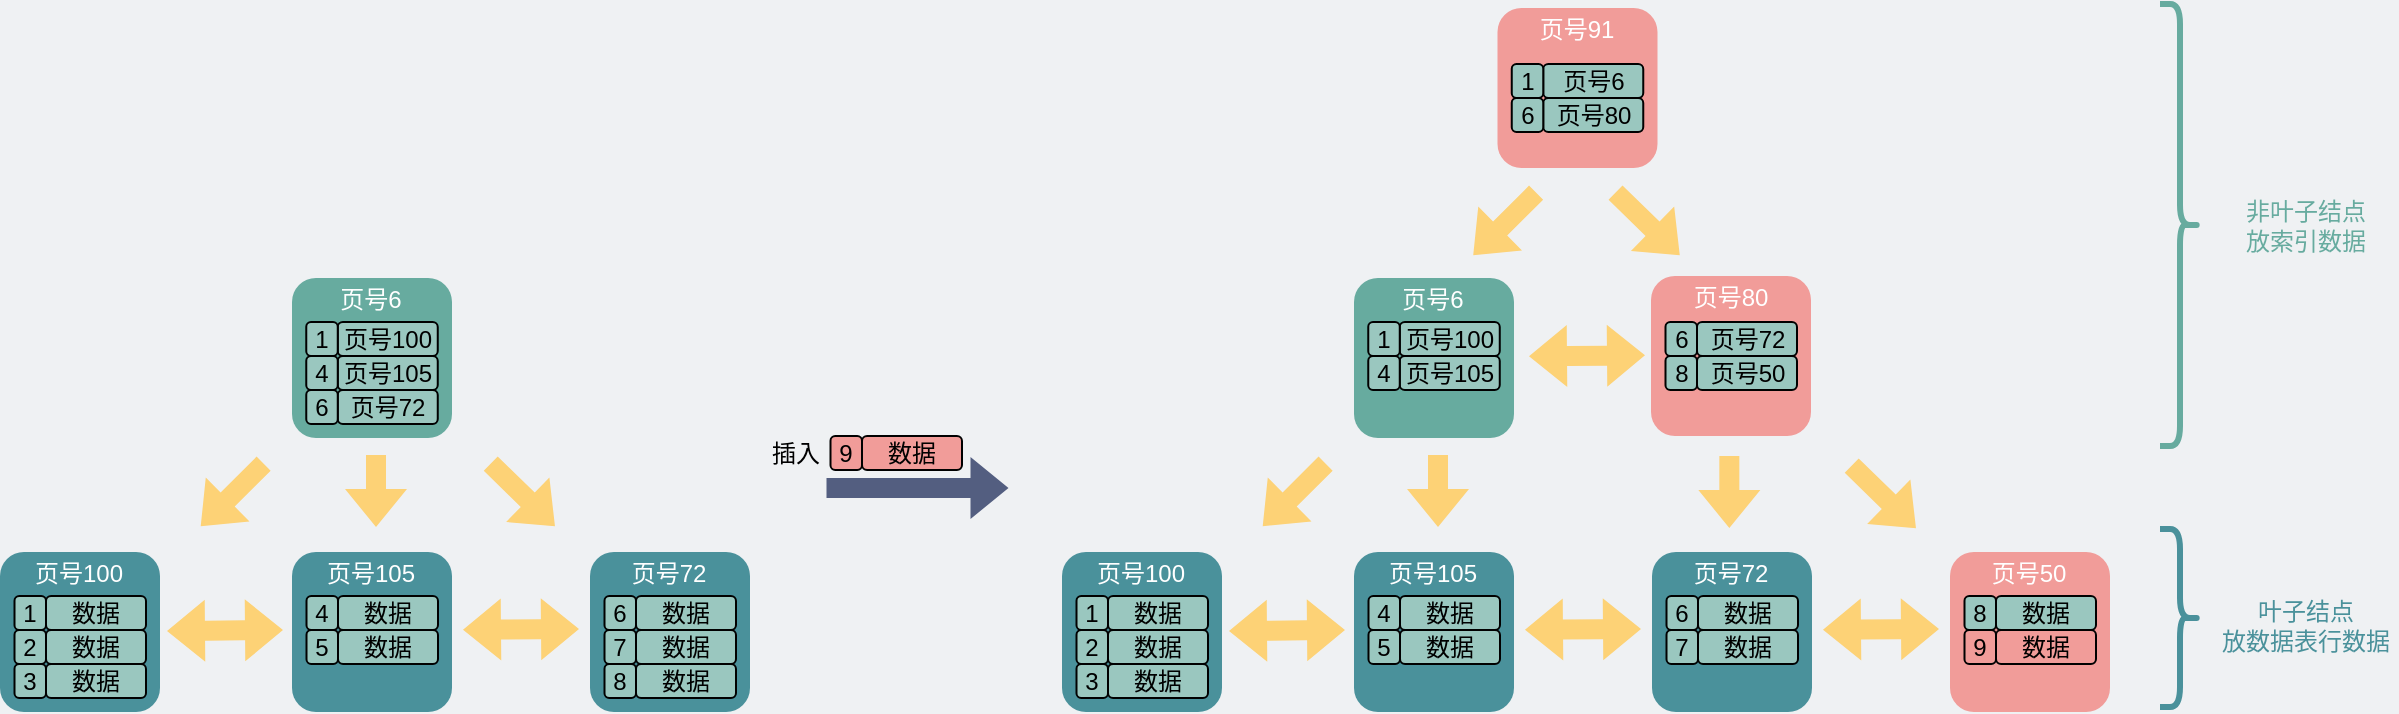 <mxfile version="17.2.4" type="github"><diagram id="3228e29e-7158-1315-38df-8450db1d8a1d" name="Page-1"><mxGraphModel dx="2274" dy="163" grid="0" gridSize="10" guides="1" tooltips="1" connect="1" arrows="1" fold="1" page="1" pageScale="1" pageWidth="420" pageHeight="420" background="#EFF1F3" math="0" shadow="0"><root><mxCell id="0"/><mxCell id="1" parent="0"/><mxCell id="GaA7F-3ZN9o3i6LmKS-X-217" value="" style="shape=curlyBracket;whiteSpace=wrap;html=1;rounded=1;flipH=1;fontColor=#000000;fillColor=none;fontSize=5;strokeWidth=3;strokeColor=#4A919B;" parent="1" vertex="1"><mxGeometry x="695" y="1135.5" width="20" height="89" as="geometry"/></mxCell><mxCell id="GaA7F-3ZN9o3i6LmKS-X-218" value="叶子结点&lt;br&gt;放数据表行数据" style="text;html=1;strokeColor=none;fillColor=none;align=center;verticalAlign=middle;whiteSpace=wrap;rounded=0;fontColor=#4A919B;" parent="1" vertex="1"><mxGeometry x="721.5" y="1162" width="92" height="44" as="geometry"/></mxCell><mxCell id="GaA7F-3ZN9o3i6LmKS-X-219" value="" style="shape=curlyBracket;whiteSpace=wrap;html=1;rounded=1;flipH=1;fontColor=#000000;fillColor=none;fontSize=5;strokeWidth=3;strokeColor=#67AB9F;" parent="1" vertex="1"><mxGeometry x="695" y="873" width="20" height="221" as="geometry"/></mxCell><mxCell id="GaA7F-3ZN9o3i6LmKS-X-220" value="&lt;span style=&quot;color: rgb(103 , 171 , 159)&quot;&gt;非叶子结点&lt;/span&gt;&lt;br style=&quot;color: rgb(103 , 171 , 159)&quot;&gt;&lt;span style=&quot;color: rgb(103 , 171 , 159)&quot;&gt;放索引数据&lt;/span&gt;" style="text;html=1;strokeColor=none;fillColor=none;align=center;verticalAlign=middle;whiteSpace=wrap;rounded=0;fontColor=#4A919B;" parent="1" vertex="1"><mxGeometry x="721.5" y="961.5" width="92" height="44" as="geometry"/></mxCell><mxCell id="GaA7F-3ZN9o3i6LmKS-X-223" value="" style="shape=flexArrow;endArrow=classic;startArrow=none;html=1;rounded=0;fontSize=16;fontColor=#000000;strokeColor=none;fillColor=#535E80;startFill=0;" parent="1" edge="1"><mxGeometry width="100" height="100" relative="1" as="geometry"><mxPoint x="27.75" y="1115" as="sourcePoint"/><mxPoint x="119.75" y="1115" as="targetPoint"/></mxGeometry></mxCell><mxCell id="GaA7F-3ZN9o3i6LmKS-X-224" value="数据" style="rounded=1;whiteSpace=wrap;html=1;fillColor=#F19C99;strokeColor=default;fontColor=#000000;align=center;" parent="1" vertex="1"><mxGeometry x="46" y="1089" width="50" height="17" as="geometry"/></mxCell><mxCell id="GaA7F-3ZN9o3i6LmKS-X-225" value="&lt;font&gt;9&lt;/font&gt;" style="rounded=1;whiteSpace=wrap;html=1;fillColor=#F19C99;strokeColor=default;fontColor=#000000;" parent="1" vertex="1"><mxGeometry x="30.25" y="1089" width="15.75" height="17" as="geometry"/></mxCell><mxCell id="GaA7F-3ZN9o3i6LmKS-X-226" value="插入" style="text;html=1;strokeColor=none;fillColor=none;align=center;verticalAlign=middle;whiteSpace=wrap;rounded=0;" parent="1" vertex="1"><mxGeometry x="-4" y="1089" width="34.25" height="17" as="geometry"/></mxCell><mxCell id="GaA7F-3ZN9o3i6LmKS-X-237" value="" style="shape=flexArrow;endArrow=classic;startArrow=classic;html=1;rounded=0;fontSize=16;fontColor=#000000;strokeColor=none;fillColor=#FDD276;" parent="1" edge="1"><mxGeometry width="100" height="100" relative="1" as="geometry"><mxPoint x="-302" y="1186.5" as="sourcePoint"/><mxPoint x="-243" y="1186" as="targetPoint"/></mxGeometry></mxCell><mxCell id="GaA7F-3ZN9o3i6LmKS-X-238" value="&lt;font color=&quot;#ffffff&quot;&gt;&lt;span style=&quot;font-size: 16px&quot;&gt;&lt;br&gt;&lt;/span&gt;&lt;/font&gt;" style="whiteSpace=wrap;html=1;aspect=fixed;rounded=1;strokeColor=none;fillColor=#4A919B;" parent="1" vertex="1"><mxGeometry x="-385" y="1147" width="80" height="80" as="geometry"/></mxCell><mxCell id="GaA7F-3ZN9o3i6LmKS-X-239" value="数据" style="rounded=1;whiteSpace=wrap;html=1;fillColor=#9AC7BF;strokeColor=default;fontColor=#000000;align=center;" parent="1" vertex="1"><mxGeometry x="-362" y="1169" width="50" height="17" as="geometry"/></mxCell><mxCell id="GaA7F-3ZN9o3i6LmKS-X-240" value="&lt;font color=&quot;#ffffff&quot;&gt;页号100&lt;/font&gt;" style="text;html=1;strokeColor=none;fillColor=none;align=center;verticalAlign=middle;whiteSpace=wrap;rounded=0;dashed=1;fontColor=#535E80;" parent="1" vertex="1"><mxGeometry x="-373" y="1147" width="55" height="22" as="geometry"/></mxCell><mxCell id="GaA7F-3ZN9o3i6LmKS-X-241" value="" style="shape=flexArrow;endArrow=classic;html=1;rounded=0;fontColor=#FFFFFF;strokeColor=none;fillColor=#FDD276;" parent="1" edge="1"><mxGeometry width="50" height="50" relative="1" as="geometry"><mxPoint x="-252.85" y="1102.5" as="sourcePoint"/><mxPoint x="-285" y="1134.5" as="targetPoint"/></mxGeometry></mxCell><mxCell id="GaA7F-3ZN9o3i6LmKS-X-242" value="" style="shape=flexArrow;endArrow=classic;html=1;rounded=0;fontColor=#FFFFFF;strokeColor=none;fillColor=#FDD276;" parent="1" edge="1"><mxGeometry width="50" height="50" relative="1" as="geometry"><mxPoint x="-140" y="1102.5" as="sourcePoint"/><mxPoint x="-107.15" y="1134.5" as="targetPoint"/></mxGeometry></mxCell><mxCell id="GaA7F-3ZN9o3i6LmKS-X-243" value="&lt;font&gt;1&lt;/font&gt;" style="rounded=1;whiteSpace=wrap;html=1;fillColor=#9AC7BF;strokeColor=default;fontColor=#000000;" parent="1" vertex="1"><mxGeometry x="-377.75" y="1169" width="15.75" height="17" as="geometry"/></mxCell><mxCell id="GaA7F-3ZN9o3i6LmKS-X-244" value="数据" style="rounded=1;whiteSpace=wrap;html=1;fillColor=#9AC7BF;strokeColor=default;fontColor=#000000;align=center;" parent="1" vertex="1"><mxGeometry x="-362" y="1186" width="50" height="17" as="geometry"/></mxCell><mxCell id="GaA7F-3ZN9o3i6LmKS-X-245" value="&lt;font&gt;2&lt;/font&gt;" style="rounded=1;whiteSpace=wrap;html=1;fillColor=#9AC7BF;strokeColor=default;fontColor=#000000;" parent="1" vertex="1"><mxGeometry x="-377.75" y="1186" width="15.75" height="17" as="geometry"/></mxCell><mxCell id="GaA7F-3ZN9o3i6LmKS-X-246" value="数据" style="rounded=1;whiteSpace=wrap;html=1;fillColor=#9AC7BF;strokeColor=default;fontColor=#000000;align=center;" parent="1" vertex="1"><mxGeometry x="-362" y="1203" width="50" height="17" as="geometry"/></mxCell><mxCell id="GaA7F-3ZN9o3i6LmKS-X-247" value="&lt;font&gt;3&lt;/font&gt;" style="rounded=1;whiteSpace=wrap;html=1;fillColor=#9AC7BF;strokeColor=default;fontColor=#000000;" parent="1" vertex="1"><mxGeometry x="-377.75" y="1203" width="15.75" height="17" as="geometry"/></mxCell><mxCell id="GaA7F-3ZN9o3i6LmKS-X-248" value="&lt;font color=&quot;#ffffff&quot;&gt;&lt;span style=&quot;font-size: 16px&quot;&gt;&lt;br&gt;&lt;/span&gt;&lt;/font&gt;" style="whiteSpace=wrap;html=1;aspect=fixed;rounded=1;strokeColor=none;fillColor=#4A919B;" parent="1" vertex="1"><mxGeometry x="-239" y="1147" width="80" height="80" as="geometry"/></mxCell><mxCell id="GaA7F-3ZN9o3i6LmKS-X-249" value="数据" style="rounded=1;whiteSpace=wrap;html=1;fillColor=#9AC7BF;strokeColor=default;fontColor=#000000;align=center;" parent="1" vertex="1"><mxGeometry x="-216" y="1169" width="50" height="17" as="geometry"/></mxCell><mxCell id="GaA7F-3ZN9o3i6LmKS-X-250" value="&lt;font color=&quot;#ffffff&quot;&gt;页号105&lt;/font&gt;" style="text;html=1;strokeColor=none;fillColor=none;align=center;verticalAlign=middle;whiteSpace=wrap;rounded=0;dashed=1;fontColor=#535E80;" parent="1" vertex="1"><mxGeometry x="-227" y="1147" width="55" height="22" as="geometry"/></mxCell><mxCell id="GaA7F-3ZN9o3i6LmKS-X-251" value="&lt;font&gt;4&lt;/font&gt;" style="rounded=1;whiteSpace=wrap;html=1;fillColor=#9AC7BF;strokeColor=default;fontColor=#000000;" parent="1" vertex="1"><mxGeometry x="-231.75" y="1169" width="15.75" height="17" as="geometry"/></mxCell><mxCell id="GaA7F-3ZN9o3i6LmKS-X-252" value="数据" style="rounded=1;whiteSpace=wrap;html=1;fillColor=#9AC7BF;strokeColor=default;fontColor=#000000;align=center;" parent="1" vertex="1"><mxGeometry x="-216" y="1186" width="50" height="17" as="geometry"/></mxCell><mxCell id="GaA7F-3ZN9o3i6LmKS-X-253" value="&lt;font&gt;5&lt;/font&gt;" style="rounded=1;whiteSpace=wrap;html=1;fillColor=#9AC7BF;strokeColor=default;fontColor=#000000;" parent="1" vertex="1"><mxGeometry x="-231.75" y="1186" width="15.75" height="17" as="geometry"/></mxCell><mxCell id="GaA7F-3ZN9o3i6LmKS-X-254" value="&lt;font color=&quot;#ffffff&quot;&gt;&lt;span style=&quot;font-size: 16px&quot;&gt;&lt;br&gt;&lt;/span&gt;&lt;/font&gt;" style="whiteSpace=wrap;html=1;aspect=fixed;rounded=1;strokeColor=none;fillColor=#67AB9F;" parent="1" vertex="1"><mxGeometry x="-239" y="1010" width="80" height="80" as="geometry"/></mxCell><mxCell id="GaA7F-3ZN9o3i6LmKS-X-255" value="页号100" style="rounded=1;whiteSpace=wrap;html=1;fillColor=#9AC7BF;strokeColor=default;fontColor=#000000;align=center;" parent="1" vertex="1"><mxGeometry x="-216.12" y="1032" width="50" height="17" as="geometry"/></mxCell><mxCell id="GaA7F-3ZN9o3i6LmKS-X-256" value="&lt;font color=&quot;#ffffff&quot;&gt;页号6&lt;/font&gt;" style="text;html=1;strokeColor=none;fillColor=none;align=center;verticalAlign=middle;whiteSpace=wrap;rounded=0;dashed=1;fontColor=#535E80;" parent="1" vertex="1"><mxGeometry x="-227" y="1010" width="55" height="22" as="geometry"/></mxCell><mxCell id="GaA7F-3ZN9o3i6LmKS-X-257" value="&lt;font&gt;1&lt;/font&gt;" style="rounded=1;whiteSpace=wrap;html=1;fillColor=#9AC7BF;strokeColor=default;fontColor=#000000;" parent="1" vertex="1"><mxGeometry x="-231.87" y="1032" width="15.75" height="17" as="geometry"/></mxCell><mxCell id="GaA7F-3ZN9o3i6LmKS-X-258" value="页号105" style="rounded=1;whiteSpace=wrap;html=1;fillColor=#9AC7BF;strokeColor=default;fontColor=#000000;align=center;" parent="1" vertex="1"><mxGeometry x="-216.12" y="1049" width="50" height="17" as="geometry"/></mxCell><mxCell id="GaA7F-3ZN9o3i6LmKS-X-259" value="&lt;font&gt;4&lt;/font&gt;" style="rounded=1;whiteSpace=wrap;html=1;fillColor=#9AC7BF;strokeColor=default;fontColor=#000000;" parent="1" vertex="1"><mxGeometry x="-231.87" y="1049" width="15.75" height="17" as="geometry"/></mxCell><mxCell id="GaA7F-3ZN9o3i6LmKS-X-260" value="&lt;font color=&quot;#ffffff&quot;&gt;&lt;span style=&quot;font-size: 16px&quot;&gt;&lt;br&gt;&lt;/span&gt;&lt;/font&gt;" style="whiteSpace=wrap;html=1;aspect=fixed;rounded=1;strokeColor=none;fillColor=#4A919B;" parent="1" vertex="1"><mxGeometry x="-90" y="1147" width="80" height="80" as="geometry"/></mxCell><mxCell id="GaA7F-3ZN9o3i6LmKS-X-261" value="数据" style="rounded=1;whiteSpace=wrap;html=1;fillColor=#9AC7BF;strokeColor=default;fontColor=#000000;align=center;" parent="1" vertex="1"><mxGeometry x="-67" y="1169" width="50" height="17" as="geometry"/></mxCell><mxCell id="GaA7F-3ZN9o3i6LmKS-X-262" value="&lt;font color=&quot;#ffffff&quot;&gt;页号72&lt;/font&gt;" style="text;html=1;strokeColor=none;fillColor=none;align=center;verticalAlign=middle;whiteSpace=wrap;rounded=0;dashed=1;fontColor=#535E80;" parent="1" vertex="1"><mxGeometry x="-78" y="1147" width="55" height="22" as="geometry"/></mxCell><mxCell id="GaA7F-3ZN9o3i6LmKS-X-263" value="&lt;font&gt;6&lt;/font&gt;" style="rounded=1;whiteSpace=wrap;html=1;fillColor=#9AC7BF;strokeColor=default;fontColor=#000000;" parent="1" vertex="1"><mxGeometry x="-82.75" y="1169" width="15.75" height="17" as="geometry"/></mxCell><mxCell id="GaA7F-3ZN9o3i6LmKS-X-264" value="数据" style="rounded=1;whiteSpace=wrap;html=1;fillColor=#9AC7BF;strokeColor=default;fontColor=#000000;align=center;" parent="1" vertex="1"><mxGeometry x="-67" y="1186" width="50" height="17" as="geometry"/></mxCell><mxCell id="GaA7F-3ZN9o3i6LmKS-X-265" value="&lt;font&gt;7&lt;/font&gt;" style="rounded=1;whiteSpace=wrap;html=1;fillColor=#9AC7BF;strokeColor=default;fontColor=#000000;" parent="1" vertex="1"><mxGeometry x="-82.75" y="1186" width="15.75" height="17" as="geometry"/></mxCell><mxCell id="GaA7F-3ZN9o3i6LmKS-X-266" value="" style="shape=flexArrow;endArrow=classic;startArrow=classic;html=1;rounded=0;fontSize=16;fontColor=#000000;strokeColor=none;fillColor=#FDD276;" parent="1" edge="1"><mxGeometry width="100" height="100" relative="1" as="geometry"><mxPoint x="-154" y="1185.94" as="sourcePoint"/><mxPoint x="-95" y="1185.44" as="targetPoint"/></mxGeometry></mxCell><mxCell id="GaA7F-3ZN9o3i6LmKS-X-267" value="页号72" style="rounded=1;whiteSpace=wrap;html=1;fillColor=#9AC7BF;strokeColor=default;fontColor=#000000;align=center;" parent="1" vertex="1"><mxGeometry x="-216.12" y="1066" width="50" height="17" as="geometry"/></mxCell><mxCell id="GaA7F-3ZN9o3i6LmKS-X-268" value="&lt;font&gt;6&lt;/font&gt;" style="rounded=1;whiteSpace=wrap;html=1;fillColor=#9AC7BF;strokeColor=default;fontColor=#000000;" parent="1" vertex="1"><mxGeometry x="-231.87" y="1066" width="15.75" height="17" as="geometry"/></mxCell><mxCell id="GaA7F-3ZN9o3i6LmKS-X-269" value="" style="shape=flexArrow;endArrow=classic;html=1;rounded=0;fontColor=#FFFFFF;strokeColor=none;fillColor=#FDD276;" parent="1" edge="1"><mxGeometry width="50" height="50" relative="1" as="geometry"><mxPoint x="-197" y="1098" as="sourcePoint"/><mxPoint x="-197" y="1135" as="targetPoint"/></mxGeometry></mxCell><mxCell id="GaA7F-3ZN9o3i6LmKS-X-270" value="数据" style="rounded=1;whiteSpace=wrap;html=1;fillColor=#9AC7BF;strokeColor=default;fontColor=#000000;align=center;" parent="1" vertex="1"><mxGeometry x="-67" y="1203" width="50" height="17" as="geometry"/></mxCell><mxCell id="GaA7F-3ZN9o3i6LmKS-X-271" value="&lt;font&gt;8&lt;/font&gt;" style="rounded=1;whiteSpace=wrap;html=1;fillColor=#9AC7BF;strokeColor=default;fontColor=#000000;" parent="1" vertex="1"><mxGeometry x="-82.75" y="1203" width="15.75" height="17" as="geometry"/></mxCell><mxCell id="GaA7F-3ZN9o3i6LmKS-X-272" value="" style="shape=flexArrow;endArrow=classic;startArrow=classic;html=1;rounded=0;fontSize=16;fontColor=#000000;strokeColor=none;fillColor=#FDD276;" parent="1" edge="1"><mxGeometry width="100" height="100" relative="1" as="geometry"><mxPoint x="229" y="1186.5" as="sourcePoint"/><mxPoint x="288" y="1186" as="targetPoint"/></mxGeometry></mxCell><mxCell id="GaA7F-3ZN9o3i6LmKS-X-273" value="&lt;font color=&quot;#ffffff&quot;&gt;&lt;span style=&quot;font-size: 16px&quot;&gt;&lt;br&gt;&lt;/span&gt;&lt;/font&gt;" style="whiteSpace=wrap;html=1;aspect=fixed;rounded=1;strokeColor=none;fillColor=#4A919B;" parent="1" vertex="1"><mxGeometry x="146" y="1147" width="80" height="80" as="geometry"/></mxCell><mxCell id="GaA7F-3ZN9o3i6LmKS-X-274" value="数据" style="rounded=1;whiteSpace=wrap;html=1;fillColor=#9AC7BF;strokeColor=default;fontColor=#000000;align=center;" parent="1" vertex="1"><mxGeometry x="169" y="1169" width="50" height="17" as="geometry"/></mxCell><mxCell id="GaA7F-3ZN9o3i6LmKS-X-275" value="&lt;font color=&quot;#ffffff&quot;&gt;页号100&lt;/font&gt;" style="text;html=1;strokeColor=none;fillColor=none;align=center;verticalAlign=middle;whiteSpace=wrap;rounded=0;dashed=1;fontColor=#535E80;" parent="1" vertex="1"><mxGeometry x="158" y="1147" width="55" height="22" as="geometry"/></mxCell><mxCell id="GaA7F-3ZN9o3i6LmKS-X-276" value="" style="shape=flexArrow;endArrow=classic;html=1;rounded=0;fontColor=#FFFFFF;strokeColor=none;fillColor=#FDD276;" parent="1" edge="1"><mxGeometry width="50" height="50" relative="1" as="geometry"><mxPoint x="278.15" y="1102.5" as="sourcePoint"/><mxPoint x="246" y="1134.5" as="targetPoint"/></mxGeometry></mxCell><mxCell id="GaA7F-3ZN9o3i6LmKS-X-277" value="" style="shape=flexArrow;endArrow=classic;html=1;rounded=0;fontColor=#FFFFFF;strokeColor=none;fillColor=#FDD276;" parent="1" edge="1"><mxGeometry width="50" height="50" relative="1" as="geometry"><mxPoint x="540.5" y="1103.5" as="sourcePoint"/><mxPoint x="573.35" y="1135.5" as="targetPoint"/></mxGeometry></mxCell><mxCell id="GaA7F-3ZN9o3i6LmKS-X-278" value="&lt;font&gt;1&lt;/font&gt;" style="rounded=1;whiteSpace=wrap;html=1;fillColor=#9AC7BF;strokeColor=default;fontColor=#000000;" parent="1" vertex="1"><mxGeometry x="153.25" y="1169" width="15.75" height="17" as="geometry"/></mxCell><mxCell id="GaA7F-3ZN9o3i6LmKS-X-279" value="数据" style="rounded=1;whiteSpace=wrap;html=1;fillColor=#9AC7BF;strokeColor=default;fontColor=#000000;align=center;" parent="1" vertex="1"><mxGeometry x="169" y="1186" width="50" height="17" as="geometry"/></mxCell><mxCell id="GaA7F-3ZN9o3i6LmKS-X-280" value="&lt;font&gt;2&lt;/font&gt;" style="rounded=1;whiteSpace=wrap;html=1;fillColor=#9AC7BF;strokeColor=default;fontColor=#000000;" parent="1" vertex="1"><mxGeometry x="153.25" y="1186" width="15.75" height="17" as="geometry"/></mxCell><mxCell id="GaA7F-3ZN9o3i6LmKS-X-281" value="数据" style="rounded=1;whiteSpace=wrap;html=1;fillColor=#9AC7BF;strokeColor=default;fontColor=#000000;align=center;" parent="1" vertex="1"><mxGeometry x="169" y="1203" width="50" height="17" as="geometry"/></mxCell><mxCell id="GaA7F-3ZN9o3i6LmKS-X-282" value="&lt;font&gt;3&lt;/font&gt;" style="rounded=1;whiteSpace=wrap;html=1;fillColor=#9AC7BF;strokeColor=default;fontColor=#000000;" parent="1" vertex="1"><mxGeometry x="153.25" y="1203" width="15.75" height="17" as="geometry"/></mxCell><mxCell id="GaA7F-3ZN9o3i6LmKS-X-283" value="&lt;font color=&quot;#ffffff&quot;&gt;&lt;span style=&quot;font-size: 16px&quot;&gt;&lt;br&gt;&lt;/span&gt;&lt;/font&gt;" style="whiteSpace=wrap;html=1;aspect=fixed;rounded=1;strokeColor=none;fillColor=#4A919B;" parent="1" vertex="1"><mxGeometry x="292" y="1147" width="80" height="80" as="geometry"/></mxCell><mxCell id="GaA7F-3ZN9o3i6LmKS-X-284" value="数据" style="rounded=1;whiteSpace=wrap;html=1;fillColor=#9AC7BF;strokeColor=default;fontColor=#000000;align=center;" parent="1" vertex="1"><mxGeometry x="315" y="1169" width="50" height="17" as="geometry"/></mxCell><mxCell id="GaA7F-3ZN9o3i6LmKS-X-285" value="&lt;font color=&quot;#ffffff&quot;&gt;页号105&lt;/font&gt;" style="text;html=1;strokeColor=none;fillColor=none;align=center;verticalAlign=middle;whiteSpace=wrap;rounded=0;dashed=1;fontColor=#535E80;" parent="1" vertex="1"><mxGeometry x="304" y="1147" width="55" height="22" as="geometry"/></mxCell><mxCell id="GaA7F-3ZN9o3i6LmKS-X-286" value="&lt;font&gt;4&lt;/font&gt;" style="rounded=1;whiteSpace=wrap;html=1;fillColor=#9AC7BF;strokeColor=default;fontColor=#000000;" parent="1" vertex="1"><mxGeometry x="299.25" y="1169" width="15.75" height="17" as="geometry"/></mxCell><mxCell id="GaA7F-3ZN9o3i6LmKS-X-287" value="数据" style="rounded=1;whiteSpace=wrap;html=1;fillColor=#9AC7BF;strokeColor=default;fontColor=#000000;align=center;" parent="1" vertex="1"><mxGeometry x="315" y="1186" width="50" height="17" as="geometry"/></mxCell><mxCell id="GaA7F-3ZN9o3i6LmKS-X-288" value="&lt;font&gt;5&lt;/font&gt;" style="rounded=1;whiteSpace=wrap;html=1;fillColor=#9AC7BF;strokeColor=default;fontColor=#000000;" parent="1" vertex="1"><mxGeometry x="299.25" y="1186" width="15.75" height="17" as="geometry"/></mxCell><mxCell id="GaA7F-3ZN9o3i6LmKS-X-289" value="&lt;font color=&quot;#ffffff&quot;&gt;&lt;span style=&quot;font-size: 16px&quot;&gt;&lt;br&gt;&lt;/span&gt;&lt;/font&gt;" style="whiteSpace=wrap;html=1;aspect=fixed;rounded=1;strokeColor=none;fillColor=#67AB9F;" parent="1" vertex="1"><mxGeometry x="292" y="1010" width="80" height="80" as="geometry"/></mxCell><mxCell id="GaA7F-3ZN9o3i6LmKS-X-290" value="页号100" style="rounded=1;whiteSpace=wrap;html=1;fillColor=#9AC7BF;strokeColor=default;fontColor=#000000;align=center;" parent="1" vertex="1"><mxGeometry x="314.88" y="1032" width="50" height="17" as="geometry"/></mxCell><mxCell id="GaA7F-3ZN9o3i6LmKS-X-291" value="&lt;font color=&quot;#ffffff&quot;&gt;页号6&lt;/font&gt;" style="text;html=1;strokeColor=none;fillColor=none;align=center;verticalAlign=middle;whiteSpace=wrap;rounded=0;dashed=1;fontColor=#535E80;" parent="1" vertex="1"><mxGeometry x="304" y="1010" width="55" height="22" as="geometry"/></mxCell><mxCell id="GaA7F-3ZN9o3i6LmKS-X-292" value="&lt;font&gt;1&lt;/font&gt;" style="rounded=1;whiteSpace=wrap;html=1;fillColor=#9AC7BF;strokeColor=default;fontColor=#000000;" parent="1" vertex="1"><mxGeometry x="299.13" y="1032" width="15.75" height="17" as="geometry"/></mxCell><mxCell id="GaA7F-3ZN9o3i6LmKS-X-293" value="页号105" style="rounded=1;whiteSpace=wrap;html=1;fillColor=#9AC7BF;strokeColor=default;fontColor=#000000;align=center;" parent="1" vertex="1"><mxGeometry x="314.88" y="1049" width="50" height="17" as="geometry"/></mxCell><mxCell id="GaA7F-3ZN9o3i6LmKS-X-294" value="&lt;font&gt;4&lt;/font&gt;" style="rounded=1;whiteSpace=wrap;html=1;fillColor=#9AC7BF;strokeColor=default;fontColor=#000000;" parent="1" vertex="1"><mxGeometry x="299.13" y="1049" width="15.75" height="17" as="geometry"/></mxCell><mxCell id="GaA7F-3ZN9o3i6LmKS-X-295" value="&lt;font color=&quot;#ffffff&quot;&gt;&lt;span style=&quot;font-size: 16px&quot;&gt;&lt;br&gt;&lt;/span&gt;&lt;/font&gt;" style="whiteSpace=wrap;html=1;aspect=fixed;rounded=1;strokeColor=none;fillColor=#4A919B;" parent="1" vertex="1"><mxGeometry x="441" y="1147" width="80" height="80" as="geometry"/></mxCell><mxCell id="GaA7F-3ZN9o3i6LmKS-X-296" value="数据" style="rounded=1;whiteSpace=wrap;html=1;fillColor=#9AC7BF;strokeColor=default;fontColor=#000000;align=center;" parent="1" vertex="1"><mxGeometry x="464" y="1169" width="50" height="17" as="geometry"/></mxCell><mxCell id="GaA7F-3ZN9o3i6LmKS-X-297" value="&lt;font color=&quot;#ffffff&quot;&gt;页号72&lt;/font&gt;" style="text;html=1;strokeColor=none;fillColor=none;align=center;verticalAlign=middle;whiteSpace=wrap;rounded=0;dashed=1;fontColor=#535E80;" parent="1" vertex="1"><mxGeometry x="453" y="1147" width="55" height="22" as="geometry"/></mxCell><mxCell id="GaA7F-3ZN9o3i6LmKS-X-298" value="&lt;font&gt;6&lt;/font&gt;" style="rounded=1;whiteSpace=wrap;html=1;fillColor=#9AC7BF;strokeColor=default;fontColor=#000000;" parent="1" vertex="1"><mxGeometry x="448.25" y="1169" width="15.75" height="17" as="geometry"/></mxCell><mxCell id="GaA7F-3ZN9o3i6LmKS-X-299" value="数据" style="rounded=1;whiteSpace=wrap;html=1;fillColor=#9AC7BF;strokeColor=default;fontColor=#000000;align=center;" parent="1" vertex="1"><mxGeometry x="464" y="1186" width="50" height="17" as="geometry"/></mxCell><mxCell id="GaA7F-3ZN9o3i6LmKS-X-300" value="&lt;font&gt;7&lt;/font&gt;" style="rounded=1;whiteSpace=wrap;html=1;fillColor=#9AC7BF;strokeColor=default;fontColor=#000000;" parent="1" vertex="1"><mxGeometry x="448.25" y="1186" width="15.75" height="17" as="geometry"/></mxCell><mxCell id="GaA7F-3ZN9o3i6LmKS-X-301" value="" style="shape=flexArrow;endArrow=classic;startArrow=classic;html=1;rounded=0;fontSize=16;fontColor=#000000;strokeColor=none;fillColor=#FDD276;" parent="1" edge="1"><mxGeometry width="100" height="100" relative="1" as="geometry"><mxPoint x="377" y="1185.94" as="sourcePoint"/><mxPoint x="436" y="1185.44" as="targetPoint"/></mxGeometry></mxCell><mxCell id="GaA7F-3ZN9o3i6LmKS-X-304" value="" style="shape=flexArrow;endArrow=classic;html=1;rounded=0;fontColor=#FFFFFF;strokeColor=none;fillColor=#FDD276;" parent="1" edge="1"><mxGeometry width="50" height="50" relative="1" as="geometry"><mxPoint x="334" y="1098" as="sourcePoint"/><mxPoint x="334" y="1135" as="targetPoint"/></mxGeometry></mxCell><mxCell id="GaA7F-3ZN9o3i6LmKS-X-307" value="&lt;font color=&quot;#ffffff&quot;&gt;&lt;span style=&quot;font-size: 16px&quot;&gt;&lt;br&gt;&lt;/span&gt;&lt;/font&gt;" style="whiteSpace=wrap;html=1;aspect=fixed;rounded=1;strokeColor=none;fillColor=#F19C99;" parent="1" vertex="1"><mxGeometry x="440.5" y="1009" width="80" height="80" as="geometry"/></mxCell><mxCell id="GaA7F-3ZN9o3i6LmKS-X-309" value="&lt;font color=&quot;#ffffff&quot;&gt;页号80&lt;/font&gt;" style="text;html=1;strokeColor=none;fillColor=none;align=center;verticalAlign=middle;whiteSpace=wrap;rounded=0;dashed=1;fontColor=#535E80;" parent="1" vertex="1"><mxGeometry x="452.5" y="1009" width="55" height="22" as="geometry"/></mxCell><mxCell id="GaA7F-3ZN9o3i6LmKS-X-313" value="页号72" style="rounded=1;whiteSpace=wrap;html=1;fillColor=#9AC7BF;strokeColor=default;fontColor=#000000;align=center;" parent="1" vertex="1"><mxGeometry x="463.5" y="1032" width="50" height="17" as="geometry"/></mxCell><mxCell id="GaA7F-3ZN9o3i6LmKS-X-314" value="&lt;font&gt;6&lt;/font&gt;" style="rounded=1;whiteSpace=wrap;html=1;fillColor=#9AC7BF;strokeColor=default;fontColor=#000000;" parent="1" vertex="1"><mxGeometry x="447.75" y="1032" width="15.75" height="17" as="geometry"/></mxCell><mxCell id="GaA7F-3ZN9o3i6LmKS-X-302" value="页号50" style="rounded=1;whiteSpace=wrap;html=1;fillColor=#9AC7BF;strokeColor=default;fontColor=#000000;align=center;" parent="1" vertex="1"><mxGeometry x="463.5" y="1049" width="50" height="17" as="geometry"/></mxCell><mxCell id="GaA7F-3ZN9o3i6LmKS-X-303" value="&lt;font&gt;8&lt;/font&gt;" style="rounded=1;whiteSpace=wrap;html=1;fillColor=#9AC7BF;strokeColor=default;fontColor=#000000;" parent="1" vertex="1"><mxGeometry x="447.75" y="1049" width="15.75" height="17" as="geometry"/></mxCell><mxCell id="GaA7F-3ZN9o3i6LmKS-X-315" value="&lt;font color=&quot;#ffffff&quot;&gt;&lt;span style=&quot;font-size: 16px&quot;&gt;&lt;br&gt;&lt;/span&gt;&lt;/font&gt;" style="whiteSpace=wrap;html=1;aspect=fixed;rounded=1;strokeColor=none;fillColor=#F19C99;" parent="1" vertex="1"><mxGeometry x="590" y="1147" width="80" height="80" as="geometry"/></mxCell><mxCell id="GaA7F-3ZN9o3i6LmKS-X-316" value="数据" style="rounded=1;whiteSpace=wrap;html=1;fillColor=#9AC7BF;strokeColor=default;fontColor=#000000;align=center;" parent="1" vertex="1"><mxGeometry x="613" y="1169" width="50" height="17" as="geometry"/></mxCell><mxCell id="GaA7F-3ZN9o3i6LmKS-X-317" value="&lt;font color=&quot;#ffffff&quot;&gt;页号50&lt;/font&gt;" style="text;html=1;strokeColor=none;fillColor=none;align=center;verticalAlign=middle;whiteSpace=wrap;rounded=0;dashed=1;fontColor=#535E80;" parent="1" vertex="1"><mxGeometry x="602" y="1147" width="55" height="22" as="geometry"/></mxCell><mxCell id="GaA7F-3ZN9o3i6LmKS-X-318" value="&lt;font&gt;8&lt;/font&gt;" style="rounded=1;whiteSpace=wrap;html=1;fillColor=#9AC7BF;strokeColor=default;fontColor=#000000;" parent="1" vertex="1"><mxGeometry x="597.25" y="1169" width="15.75" height="17" as="geometry"/></mxCell><mxCell id="GaA7F-3ZN9o3i6LmKS-X-319" value="数据" style="rounded=1;whiteSpace=wrap;html=1;fillColor=#F19C99;strokeColor=default;fontColor=#000000;align=center;" parent="1" vertex="1"><mxGeometry x="613" y="1186" width="50" height="17" as="geometry"/></mxCell><mxCell id="GaA7F-3ZN9o3i6LmKS-X-320" value="&lt;font&gt;9&lt;/font&gt;" style="rounded=1;whiteSpace=wrap;html=1;fillColor=#F19C99;strokeColor=default;fontColor=#000000;" parent="1" vertex="1"><mxGeometry x="597.25" y="1186" width="15.75" height="17" as="geometry"/></mxCell><mxCell id="GaA7F-3ZN9o3i6LmKS-X-321" value="" style="shape=flexArrow;endArrow=classic;startArrow=classic;html=1;rounded=0;fontSize=16;fontColor=#000000;strokeColor=none;fillColor=#FDD276;" parent="1" edge="1"><mxGeometry width="100" height="100" relative="1" as="geometry"><mxPoint x="526" y="1185.94" as="sourcePoint"/><mxPoint x="585" y="1185.44" as="targetPoint"/></mxGeometry></mxCell><mxCell id="GaA7F-3ZN9o3i6LmKS-X-324" value="" style="shape=flexArrow;endArrow=classic;startArrow=classic;html=1;rounded=0;fontSize=16;fontColor=#000000;strokeColor=none;fillColor=#FDD276;" parent="1" edge="1"><mxGeometry width="100" height="100" relative="1" as="geometry"><mxPoint x="379" y="1049.17" as="sourcePoint"/><mxPoint x="438" y="1048.67" as="targetPoint"/></mxGeometry></mxCell><mxCell id="GaA7F-3ZN9o3i6LmKS-X-325" value="" style="shape=flexArrow;endArrow=classic;html=1;rounded=0;fontColor=#FFFFFF;strokeColor=none;fillColor=#FDD276;" parent="1" edge="1"><mxGeometry width="50" height="50" relative="1" as="geometry"><mxPoint x="479.67" y="1098.5" as="sourcePoint"/><mxPoint x="479.67" y="1135.5" as="targetPoint"/></mxGeometry></mxCell><mxCell id="GaA7F-3ZN9o3i6LmKS-X-326" value="" style="shape=flexArrow;endArrow=classic;html=1;rounded=0;fontColor=#FFFFFF;strokeColor=none;fillColor=#FDD276;" parent="1" edge="1"><mxGeometry width="50" height="50" relative="1" as="geometry"><mxPoint x="383.4" y="967" as="sourcePoint"/><mxPoint x="351.25" y="999" as="targetPoint"/></mxGeometry></mxCell><mxCell id="GaA7F-3ZN9o3i6LmKS-X-327" value="" style="shape=flexArrow;endArrow=classic;html=1;rounded=0;fontColor=#FFFFFF;strokeColor=none;fillColor=#FDD276;" parent="1" edge="1"><mxGeometry width="50" height="50" relative="1" as="geometry"><mxPoint x="422.4" y="967" as="sourcePoint"/><mxPoint x="455.25" y="999" as="targetPoint"/></mxGeometry></mxCell><mxCell id="GaA7F-3ZN9o3i6LmKS-X-328" value="&lt;font color=&quot;#ffffff&quot;&gt;&lt;span style=&quot;font-size: 16px&quot;&gt;&lt;br&gt;&lt;/span&gt;&lt;/font&gt;" style="whiteSpace=wrap;html=1;aspect=fixed;rounded=1;strokeColor=none;fillColor=#F19C99;" parent="1" vertex="1"><mxGeometry x="363.75" y="875" width="80" height="80" as="geometry"/></mxCell><mxCell id="GaA7F-3ZN9o3i6LmKS-X-329" value="页号6" style="rounded=1;whiteSpace=wrap;html=1;fillColor=#9AC7BF;strokeColor=default;fontColor=#000000;align=center;" parent="1" vertex="1"><mxGeometry x="386.63" y="903" width="50" height="17" as="geometry"/></mxCell><mxCell id="GaA7F-3ZN9o3i6LmKS-X-330" value="&lt;font color=&quot;#ffffff&quot;&gt;页号91&lt;/font&gt;" style="text;html=1;strokeColor=none;fillColor=none;align=center;verticalAlign=middle;whiteSpace=wrap;rounded=0;dashed=1;fontColor=#535E80;" parent="1" vertex="1"><mxGeometry x="375.75" y="875" width="55" height="22" as="geometry"/></mxCell><mxCell id="GaA7F-3ZN9o3i6LmKS-X-331" value="&lt;font&gt;1&lt;/font&gt;" style="rounded=1;whiteSpace=wrap;html=1;fillColor=#9AC7BF;strokeColor=default;fontColor=#000000;" parent="1" vertex="1"><mxGeometry x="370.88" y="903" width="15.75" height="17" as="geometry"/></mxCell><mxCell id="GaA7F-3ZN9o3i6LmKS-X-332" value="页号80" style="rounded=1;whiteSpace=wrap;html=1;fillColor=#9AC7BF;strokeColor=default;fontColor=#000000;align=center;" parent="1" vertex="1"><mxGeometry x="386.63" y="920" width="50" height="17" as="geometry"/></mxCell><mxCell id="GaA7F-3ZN9o3i6LmKS-X-333" value="&lt;font&gt;6&lt;/font&gt;" style="rounded=1;whiteSpace=wrap;html=1;fillColor=#9AC7BF;strokeColor=default;fontColor=#000000;" parent="1" vertex="1"><mxGeometry x="370.88" y="920" width="15.75" height="17" as="geometry"/></mxCell></root></mxGraphModel></diagram></mxfile>